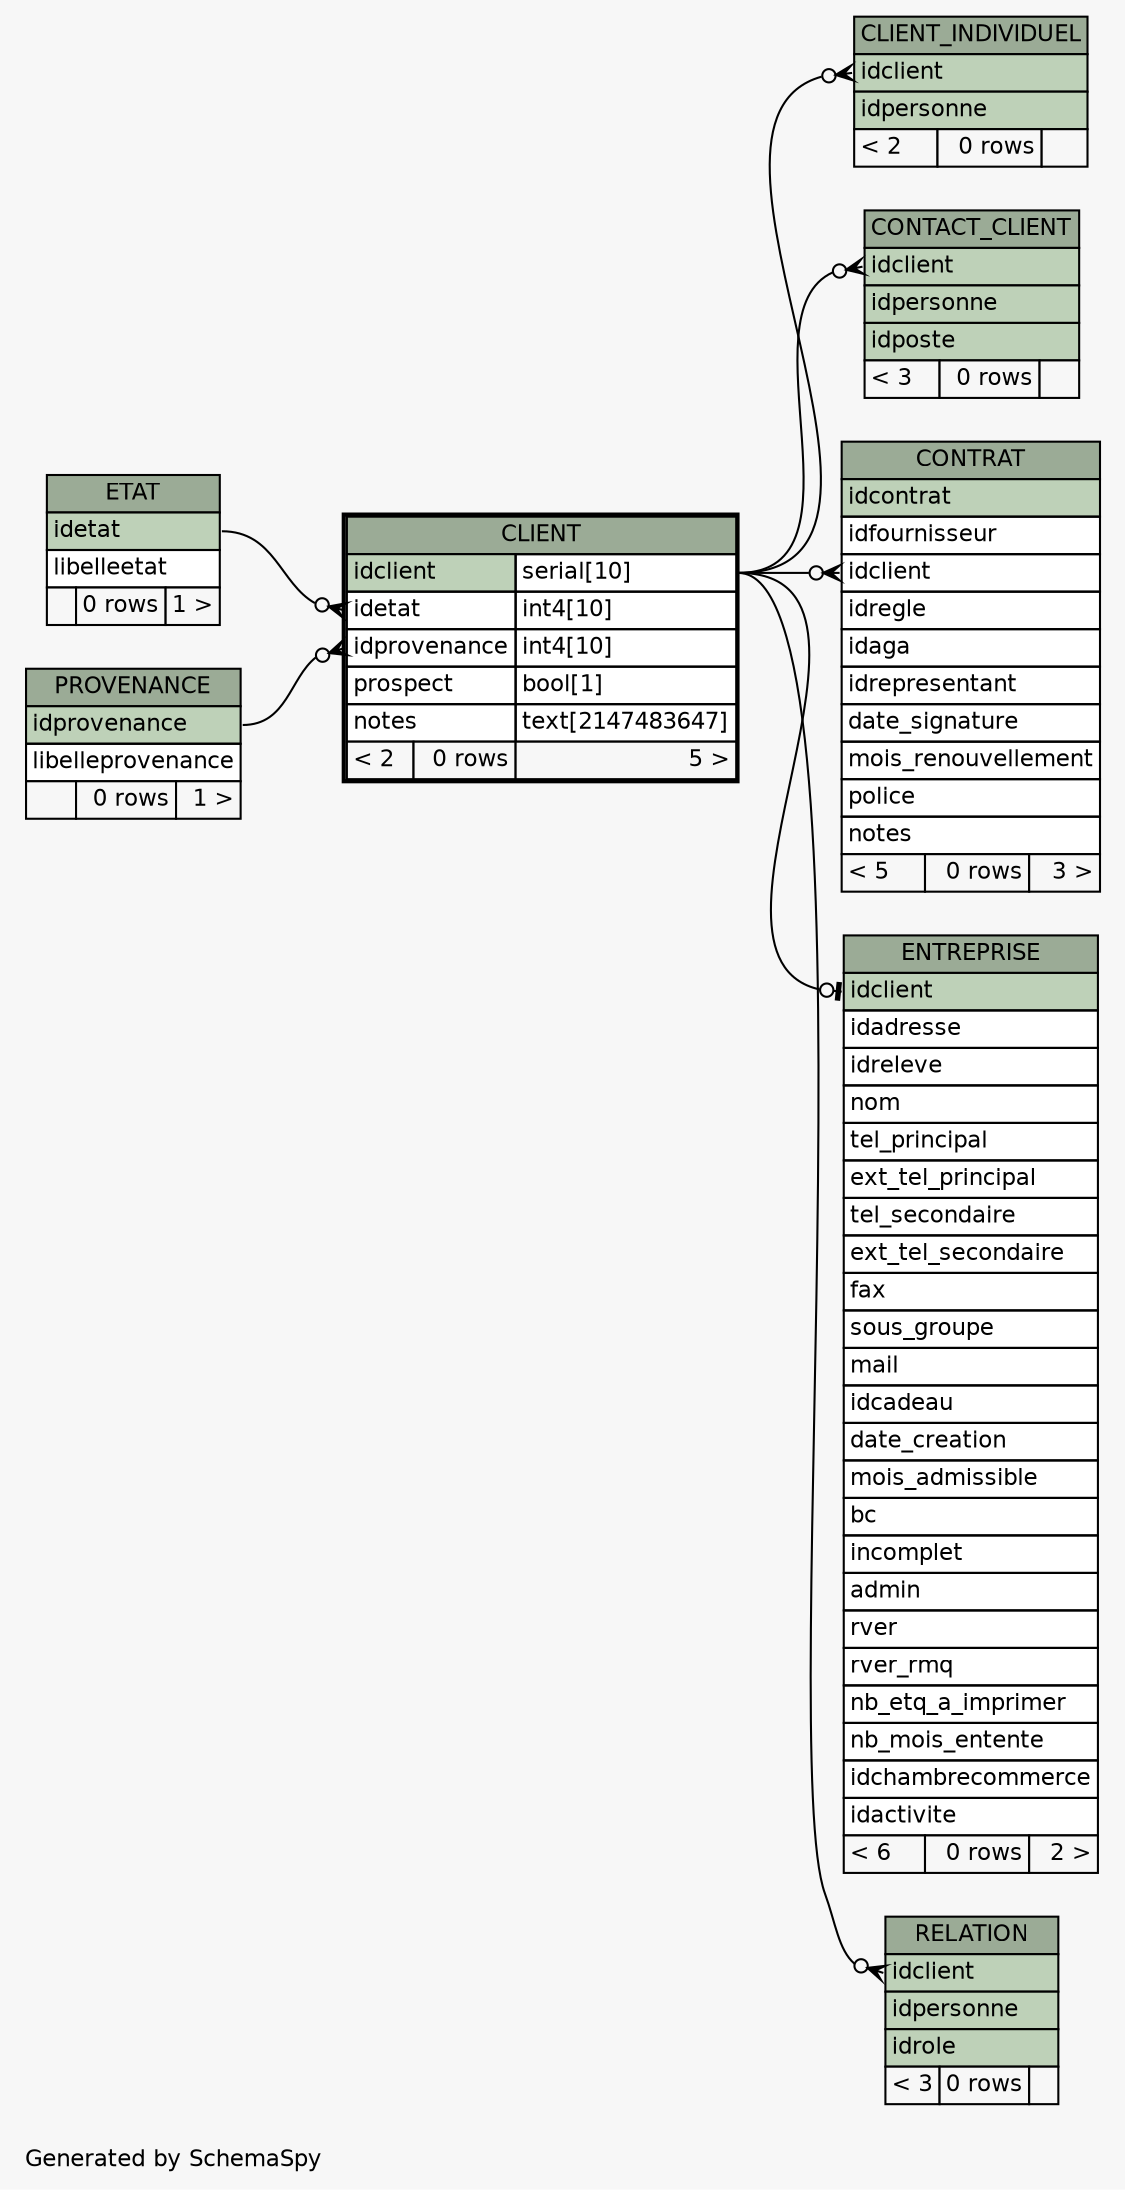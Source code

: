 // dot 2.40.1 on Mac OS X 10.12.5
// SchemaSpy rev 590
digraph "oneDegreeRelationshipsDiagram" {
  graph [
    rankdir="RL"
    bgcolor="#f7f7f7"
    label="\nGenerated by SchemaSpy"
    labeljust="l"
    nodesep="0.18"
    ranksep="0.46"
    fontname="Helvetica"
    fontsize="11"
  ];
  node [
    fontname="Helvetica"
    fontsize="11"
    shape="plaintext"
  ];
  edge [
    arrowsize="0.8"
  ];
  "CLIENT":"idetat":w -> "ETAT":"idetat":e [arrowhead=none dir=back arrowtail=crowodot];
  "CLIENT":"idprovenance":w -> "PROVENANCE":"idprovenance":e [arrowhead=none dir=back arrowtail=crowodot];
  "CLIENT_INDIVIDUEL":"idclient":w -> "CLIENT":"idclient.type":e [arrowhead=none dir=back arrowtail=crowodot];
  "CONTACT_CLIENT":"idclient":w -> "CLIENT":"idclient.type":e [arrowhead=none dir=back arrowtail=crowodot];
  "CONTRAT":"idclient":w -> "CLIENT":"idclient.type":e [arrowhead=none dir=back arrowtail=crowodot];
  "ENTREPRISE":"idclient":w -> "CLIENT":"idclient.type":e [arrowhead=none dir=back arrowtail=teeodot];
  "RELATION":"idclient":w -> "CLIENT":"idclient.type":e [arrowhead=none dir=back arrowtail=crowodot];
  "CLIENT" [
    label=<
    <TABLE BORDER="2" CELLBORDER="1" CELLSPACING="0" BGCOLOR="#ffffff">
      <TR><TD COLSPAN="3" BGCOLOR="#9bab96" ALIGN="CENTER">CLIENT</TD></TR>
      <TR><TD PORT="idclient" COLSPAN="2" BGCOLOR="#bed1b8" ALIGN="LEFT">idclient</TD><TD PORT="idclient.type" ALIGN="LEFT">serial[10]</TD></TR>
      <TR><TD PORT="idetat" COLSPAN="2" ALIGN="LEFT">idetat</TD><TD PORT="idetat.type" ALIGN="LEFT">int4[10]</TD></TR>
      <TR><TD PORT="idprovenance" COLSPAN="2" ALIGN="LEFT">idprovenance</TD><TD PORT="idprovenance.type" ALIGN="LEFT">int4[10]</TD></TR>
      <TR><TD PORT="prospect" COLSPAN="2" ALIGN="LEFT">prospect</TD><TD PORT="prospect.type" ALIGN="LEFT">bool[1]</TD></TR>
      <TR><TD PORT="notes" COLSPAN="2" ALIGN="LEFT">notes</TD><TD PORT="notes.type" ALIGN="LEFT">text[2147483647]</TD></TR>
      <TR><TD ALIGN="LEFT" BGCOLOR="#f7f7f7">&lt; 2</TD><TD ALIGN="RIGHT" BGCOLOR="#f7f7f7">0 rows</TD><TD ALIGN="RIGHT" BGCOLOR="#f7f7f7">5 &gt;</TD></TR>
    </TABLE>>
    URL="CLIENT.html"
    tooltip="CLIENT"
  ];
  "CLIENT_INDIVIDUEL" [
    label=<
    <TABLE BORDER="0" CELLBORDER="1" CELLSPACING="0" BGCOLOR="#ffffff">
      <TR><TD COLSPAN="3" BGCOLOR="#9bab96" ALIGN="CENTER">CLIENT_INDIVIDUEL</TD></TR>
      <TR><TD PORT="idclient" COLSPAN="3" BGCOLOR="#bed1b8" ALIGN="LEFT">idclient</TD></TR>
      <TR><TD PORT="idpersonne" COLSPAN="3" BGCOLOR="#bed1b8" ALIGN="LEFT">idpersonne</TD></TR>
      <TR><TD ALIGN="LEFT" BGCOLOR="#f7f7f7">&lt; 2</TD><TD ALIGN="RIGHT" BGCOLOR="#f7f7f7">0 rows</TD><TD ALIGN="RIGHT" BGCOLOR="#f7f7f7">  </TD></TR>
    </TABLE>>
    URL="CLIENT_INDIVIDUEL.html"
    tooltip="CLIENT_INDIVIDUEL"
  ];
  "CONTACT_CLIENT" [
    label=<
    <TABLE BORDER="0" CELLBORDER="1" CELLSPACING="0" BGCOLOR="#ffffff">
      <TR><TD COLSPAN="3" BGCOLOR="#9bab96" ALIGN="CENTER">CONTACT_CLIENT</TD></TR>
      <TR><TD PORT="idclient" COLSPAN="3" BGCOLOR="#bed1b8" ALIGN="LEFT">idclient</TD></TR>
      <TR><TD PORT="idpersonne" COLSPAN="3" BGCOLOR="#bed1b8" ALIGN="LEFT">idpersonne</TD></TR>
      <TR><TD PORT="idposte" COLSPAN="3" BGCOLOR="#bed1b8" ALIGN="LEFT">idposte</TD></TR>
      <TR><TD ALIGN="LEFT" BGCOLOR="#f7f7f7">&lt; 3</TD><TD ALIGN="RIGHT" BGCOLOR="#f7f7f7">0 rows</TD><TD ALIGN="RIGHT" BGCOLOR="#f7f7f7">  </TD></TR>
    </TABLE>>
    URL="CONTACT_CLIENT.html"
    tooltip="CONTACT_CLIENT"
  ];
  "CONTRAT" [
    label=<
    <TABLE BORDER="0" CELLBORDER="1" CELLSPACING="0" BGCOLOR="#ffffff">
      <TR><TD COLSPAN="3" BGCOLOR="#9bab96" ALIGN="CENTER">CONTRAT</TD></TR>
      <TR><TD PORT="idcontrat" COLSPAN="3" BGCOLOR="#bed1b8" ALIGN="LEFT">idcontrat</TD></TR>
      <TR><TD PORT="idfournisseur" COLSPAN="3" ALIGN="LEFT">idfournisseur</TD></TR>
      <TR><TD PORT="idclient" COLSPAN="3" ALIGN="LEFT">idclient</TD></TR>
      <TR><TD PORT="idregle" COLSPAN="3" ALIGN="LEFT">idregle</TD></TR>
      <TR><TD PORT="idaga" COLSPAN="3" ALIGN="LEFT">idaga</TD></TR>
      <TR><TD PORT="idrepresentant" COLSPAN="3" ALIGN="LEFT">idrepresentant</TD></TR>
      <TR><TD PORT="date_signature" COLSPAN="3" ALIGN="LEFT">date_signature</TD></TR>
      <TR><TD PORT="mois_renouvellement" COLSPAN="3" ALIGN="LEFT">mois_renouvellement</TD></TR>
      <TR><TD PORT="police" COLSPAN="3" ALIGN="LEFT">police</TD></TR>
      <TR><TD PORT="notes" COLSPAN="3" ALIGN="LEFT">notes</TD></TR>
      <TR><TD ALIGN="LEFT" BGCOLOR="#f7f7f7">&lt; 5</TD><TD ALIGN="RIGHT" BGCOLOR="#f7f7f7">0 rows</TD><TD ALIGN="RIGHT" BGCOLOR="#f7f7f7">3 &gt;</TD></TR>
    </TABLE>>
    URL="CONTRAT.html"
    tooltip="CONTRAT"
  ];
  "ENTREPRISE" [
    label=<
    <TABLE BORDER="0" CELLBORDER="1" CELLSPACING="0" BGCOLOR="#ffffff">
      <TR><TD COLSPAN="3" BGCOLOR="#9bab96" ALIGN="CENTER">ENTREPRISE</TD></TR>
      <TR><TD PORT="idclient" COLSPAN="3" BGCOLOR="#bed1b8" ALIGN="LEFT">idclient</TD></TR>
      <TR><TD PORT="idadresse" COLSPAN="3" ALIGN="LEFT">idadresse</TD></TR>
      <TR><TD PORT="idreleve" COLSPAN="3" ALIGN="LEFT">idreleve</TD></TR>
      <TR><TD PORT="nom" COLSPAN="3" ALIGN="LEFT">nom</TD></TR>
      <TR><TD PORT="tel_principal" COLSPAN="3" ALIGN="LEFT">tel_principal</TD></TR>
      <TR><TD PORT="ext_tel_principal" COLSPAN="3" ALIGN="LEFT">ext_tel_principal</TD></TR>
      <TR><TD PORT="tel_secondaire" COLSPAN="3" ALIGN="LEFT">tel_secondaire</TD></TR>
      <TR><TD PORT="ext_tel_secondaire" COLSPAN="3" ALIGN="LEFT">ext_tel_secondaire</TD></TR>
      <TR><TD PORT="fax" COLSPAN="3" ALIGN="LEFT">fax</TD></TR>
      <TR><TD PORT="sous_groupe" COLSPAN="3" ALIGN="LEFT">sous_groupe</TD></TR>
      <TR><TD PORT="mail" COLSPAN="3" ALIGN="LEFT">mail</TD></TR>
      <TR><TD PORT="idcadeau" COLSPAN="3" ALIGN="LEFT">idcadeau</TD></TR>
      <TR><TD PORT="date_creation" COLSPAN="3" ALIGN="LEFT">date_creation</TD></TR>
      <TR><TD PORT="mois_admissible" COLSPAN="3" ALIGN="LEFT">mois_admissible</TD></TR>
      <TR><TD PORT="bc" COLSPAN="3" ALIGN="LEFT">bc</TD></TR>
      <TR><TD PORT="incomplet" COLSPAN="3" ALIGN="LEFT">incomplet</TD></TR>
      <TR><TD PORT="admin" COLSPAN="3" ALIGN="LEFT">admin</TD></TR>
      <TR><TD PORT="rver" COLSPAN="3" ALIGN="LEFT">rver</TD></TR>
      <TR><TD PORT="rver_rmq" COLSPAN="3" ALIGN="LEFT">rver_rmq</TD></TR>
      <TR><TD PORT="nb_etq_a_imprimer" COLSPAN="3" ALIGN="LEFT">nb_etq_a_imprimer</TD></TR>
      <TR><TD PORT="nb_mois_entente" COLSPAN="3" ALIGN="LEFT">nb_mois_entente</TD></TR>
      <TR><TD PORT="idchambrecommerce" COLSPAN="3" ALIGN="LEFT">idchambrecommerce</TD></TR>
      <TR><TD PORT="idactivite" COLSPAN="3" ALIGN="LEFT">idactivite</TD></TR>
      <TR><TD ALIGN="LEFT" BGCOLOR="#f7f7f7">&lt; 6</TD><TD ALIGN="RIGHT" BGCOLOR="#f7f7f7">0 rows</TD><TD ALIGN="RIGHT" BGCOLOR="#f7f7f7">2 &gt;</TD></TR>
    </TABLE>>
    URL="ENTREPRISE.html"
    tooltip="ENTREPRISE"
  ];
  "ETAT" [
    label=<
    <TABLE BORDER="0" CELLBORDER="1" CELLSPACING="0" BGCOLOR="#ffffff">
      <TR><TD COLSPAN="3" BGCOLOR="#9bab96" ALIGN="CENTER">ETAT</TD></TR>
      <TR><TD PORT="idetat" COLSPAN="3" BGCOLOR="#bed1b8" ALIGN="LEFT">idetat</TD></TR>
      <TR><TD PORT="libelleetat" COLSPAN="3" ALIGN="LEFT">libelleetat</TD></TR>
      <TR><TD ALIGN="LEFT" BGCOLOR="#f7f7f7">  </TD><TD ALIGN="RIGHT" BGCOLOR="#f7f7f7">0 rows</TD><TD ALIGN="RIGHT" BGCOLOR="#f7f7f7">1 &gt;</TD></TR>
    </TABLE>>
    URL="ETAT.html"
    tooltip="ETAT"
  ];
  "PROVENANCE" [
    label=<
    <TABLE BORDER="0" CELLBORDER="1" CELLSPACING="0" BGCOLOR="#ffffff">
      <TR><TD COLSPAN="3" BGCOLOR="#9bab96" ALIGN="CENTER">PROVENANCE</TD></TR>
      <TR><TD PORT="idprovenance" COLSPAN="3" BGCOLOR="#bed1b8" ALIGN="LEFT">idprovenance</TD></TR>
      <TR><TD PORT="libelleprovenance" COLSPAN="3" ALIGN="LEFT">libelleprovenance</TD></TR>
      <TR><TD ALIGN="LEFT" BGCOLOR="#f7f7f7">  </TD><TD ALIGN="RIGHT" BGCOLOR="#f7f7f7">0 rows</TD><TD ALIGN="RIGHT" BGCOLOR="#f7f7f7">1 &gt;</TD></TR>
    </TABLE>>
    URL="PROVENANCE.html"
    tooltip="PROVENANCE"
  ];
  "RELATION" [
    label=<
    <TABLE BORDER="0" CELLBORDER="1" CELLSPACING="0" BGCOLOR="#ffffff">
      <TR><TD COLSPAN="3" BGCOLOR="#9bab96" ALIGN="CENTER">RELATION</TD></TR>
      <TR><TD PORT="idclient" COLSPAN="3" BGCOLOR="#bed1b8" ALIGN="LEFT">idclient</TD></TR>
      <TR><TD PORT="idpersonne" COLSPAN="3" BGCOLOR="#bed1b8" ALIGN="LEFT">idpersonne</TD></TR>
      <TR><TD PORT="idrole" COLSPAN="3" BGCOLOR="#bed1b8" ALIGN="LEFT">idrole</TD></TR>
      <TR><TD ALIGN="LEFT" BGCOLOR="#f7f7f7">&lt; 3</TD><TD ALIGN="RIGHT" BGCOLOR="#f7f7f7">0 rows</TD><TD ALIGN="RIGHT" BGCOLOR="#f7f7f7">  </TD></TR>
    </TABLE>>
    URL="RELATION.html"
    tooltip="RELATION"
  ];
}

